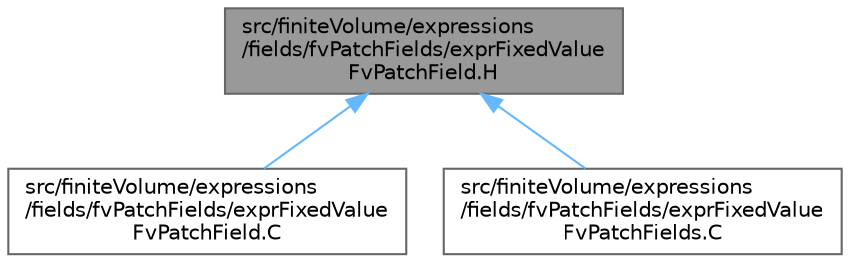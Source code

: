 digraph "src/finiteVolume/expressions/fields/fvPatchFields/exprFixedValueFvPatchField.H"
{
 // LATEX_PDF_SIZE
  bgcolor="transparent";
  edge [fontname=Helvetica,fontsize=10,labelfontname=Helvetica,labelfontsize=10];
  node [fontname=Helvetica,fontsize=10,shape=box,height=0.2,width=0.4];
  Node1 [id="Node000001",label="src/finiteVolume/expressions\l/fields/fvPatchFields/exprFixedValue\lFvPatchField.H",height=0.2,width=0.4,color="gray40", fillcolor="grey60", style="filled", fontcolor="black",tooltip=" "];
  Node1 -> Node2 [id="edge1_Node000001_Node000002",dir="back",color="steelblue1",style="solid",tooltip=" "];
  Node2 [id="Node000002",label="src/finiteVolume/expressions\l/fields/fvPatchFields/exprFixedValue\lFvPatchField.C",height=0.2,width=0.4,color="grey40", fillcolor="white", style="filled",URL="$exprFixedValueFvPatchField_8C.html",tooltip=" "];
  Node1 -> Node3 [id="edge2_Node000001_Node000003",dir="back",color="steelblue1",style="solid",tooltip=" "];
  Node3 [id="Node000003",label="src/finiteVolume/expressions\l/fields/fvPatchFields/exprFixedValue\lFvPatchFields.C",height=0.2,width=0.4,color="grey40", fillcolor="white", style="filled",URL="$exprFixedValueFvPatchFields_8C.html",tooltip=" "];
}
